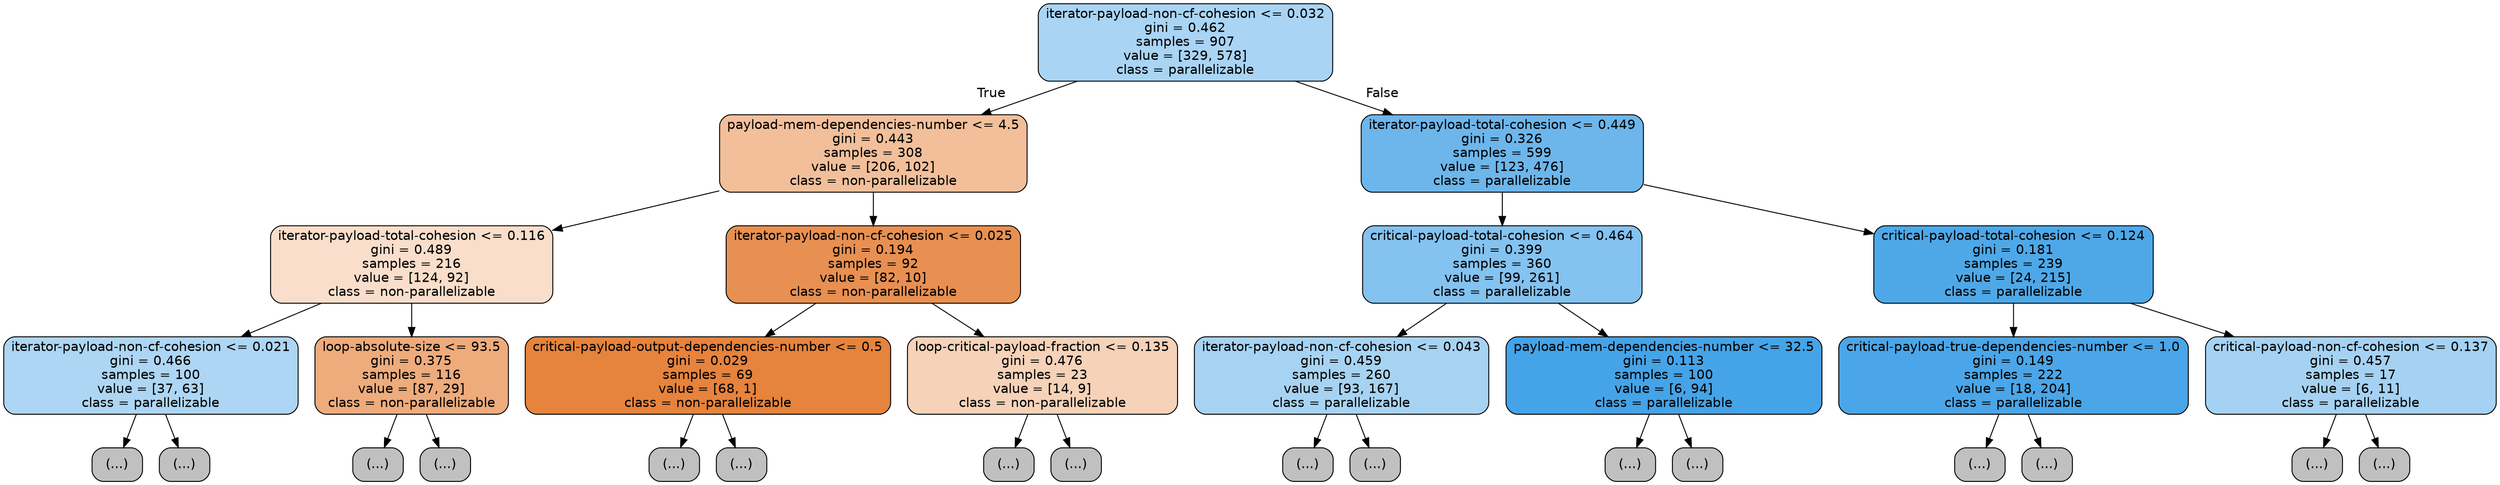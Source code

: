 digraph Tree {
node [shape=box, style="filled, rounded", color="black", fontname=helvetica] ;
edge [fontname=helvetica] ;
0 [label="iterator-payload-non-cf-cohesion <= 0.032\ngini = 0.462\nsamples = 907\nvalue = [329, 578]\nclass = parallelizable", fillcolor="#399de56e"] ;
1 [label="payload-mem-dependencies-number <= 4.5\ngini = 0.443\nsamples = 308\nvalue = [206, 102]\nclass = non-parallelizable", fillcolor="#e5813981"] ;
0 -> 1 [labeldistance=2.5, labelangle=45, headlabel="True"] ;
2 [label="iterator-payload-total-cohesion <= 0.116\ngini = 0.489\nsamples = 216\nvalue = [124, 92]\nclass = non-parallelizable", fillcolor="#e5813942"] ;
1 -> 2 ;
3 [label="iterator-payload-non-cf-cohesion <= 0.021\ngini = 0.466\nsamples = 100\nvalue = [37, 63]\nclass = parallelizable", fillcolor="#399de569"] ;
2 -> 3 ;
4 [label="(...)", fillcolor="#C0C0C0"] ;
3 -> 4 ;
19 [label="(...)", fillcolor="#C0C0C0"] ;
3 -> 19 ;
34 [label="loop-absolute-size <= 93.5\ngini = 0.375\nsamples = 116\nvalue = [87, 29]\nclass = non-parallelizable", fillcolor="#e58139aa"] ;
2 -> 34 ;
35 [label="(...)", fillcolor="#C0C0C0"] ;
34 -> 35 ;
64 [label="(...)", fillcolor="#C0C0C0"] ;
34 -> 64 ;
65 [label="iterator-payload-non-cf-cohesion <= 0.025\ngini = 0.194\nsamples = 92\nvalue = [82, 10]\nclass = non-parallelizable", fillcolor="#e58139e0"] ;
1 -> 65 ;
66 [label="critical-payload-output-dependencies-number <= 0.5\ngini = 0.029\nsamples = 69\nvalue = [68, 1]\nclass = non-parallelizable", fillcolor="#e58139fb"] ;
65 -> 66 ;
67 [label="(...)", fillcolor="#C0C0C0"] ;
66 -> 67 ;
70 [label="(...)", fillcolor="#C0C0C0"] ;
66 -> 70 ;
71 [label="loop-critical-payload-fraction <= 0.135\ngini = 0.476\nsamples = 23\nvalue = [14, 9]\nclass = non-parallelizable", fillcolor="#e581395b"] ;
65 -> 71 ;
72 [label="(...)", fillcolor="#C0C0C0"] ;
71 -> 72 ;
77 [label="(...)", fillcolor="#C0C0C0"] ;
71 -> 77 ;
78 [label="iterator-payload-total-cohesion <= 0.449\ngini = 0.326\nsamples = 599\nvalue = [123, 476]\nclass = parallelizable", fillcolor="#399de5bd"] ;
0 -> 78 [labeldistance=2.5, labelangle=-45, headlabel="False"] ;
79 [label="critical-payload-total-cohesion <= 0.464\ngini = 0.399\nsamples = 360\nvalue = [99, 261]\nclass = parallelizable", fillcolor="#399de59e"] ;
78 -> 79 ;
80 [label="iterator-payload-non-cf-cohesion <= 0.043\ngini = 0.459\nsamples = 260\nvalue = [93, 167]\nclass = parallelizable", fillcolor="#399de571"] ;
79 -> 80 ;
81 [label="(...)", fillcolor="#C0C0C0"] ;
80 -> 81 ;
112 [label="(...)", fillcolor="#C0C0C0"] ;
80 -> 112 ;
163 [label="payload-mem-dependencies-number <= 32.5\ngini = 0.113\nsamples = 100\nvalue = [6, 94]\nclass = parallelizable", fillcolor="#399de5ef"] ;
79 -> 163 ;
164 [label="(...)", fillcolor="#C0C0C0"] ;
163 -> 164 ;
173 [label="(...)", fillcolor="#C0C0C0"] ;
163 -> 173 ;
178 [label="critical-payload-total-cohesion <= 0.124\ngini = 0.181\nsamples = 239\nvalue = [24, 215]\nclass = parallelizable", fillcolor="#399de5e3"] ;
78 -> 178 ;
179 [label="critical-payload-true-dependencies-number <= 1.0\ngini = 0.149\nsamples = 222\nvalue = [18, 204]\nclass = parallelizable", fillcolor="#399de5e9"] ;
178 -> 179 ;
180 [label="(...)", fillcolor="#C0C0C0"] ;
179 -> 180 ;
209 [label="(...)", fillcolor="#C0C0C0"] ;
179 -> 209 ;
216 [label="critical-payload-non-cf-cohesion <= 0.137\ngini = 0.457\nsamples = 17\nvalue = [6, 11]\nclass = parallelizable", fillcolor="#399de574"] ;
178 -> 216 ;
217 [label="(...)", fillcolor="#C0C0C0"] ;
216 -> 217 ;
218 [label="(...)", fillcolor="#C0C0C0"] ;
216 -> 218 ;
}